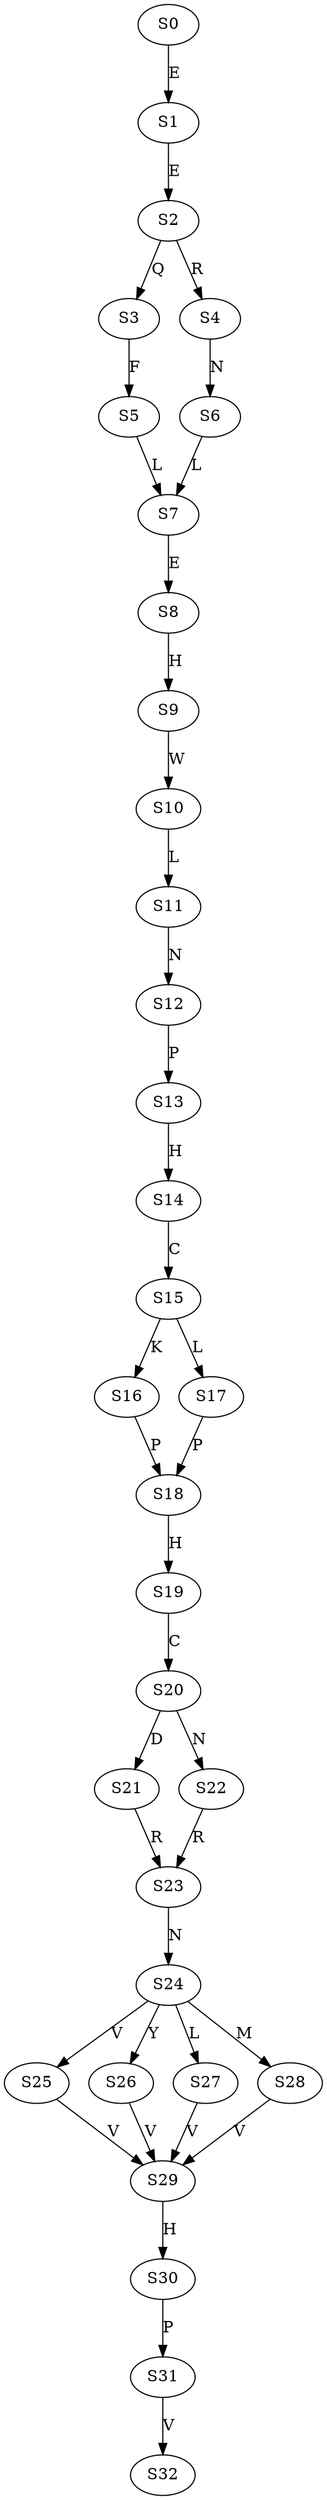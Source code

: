 strict digraph  {
	S0 -> S1 [ label = E ];
	S1 -> S2 [ label = E ];
	S2 -> S3 [ label = Q ];
	S2 -> S4 [ label = R ];
	S3 -> S5 [ label = F ];
	S4 -> S6 [ label = N ];
	S5 -> S7 [ label = L ];
	S6 -> S7 [ label = L ];
	S7 -> S8 [ label = E ];
	S8 -> S9 [ label = H ];
	S9 -> S10 [ label = W ];
	S10 -> S11 [ label = L ];
	S11 -> S12 [ label = N ];
	S12 -> S13 [ label = P ];
	S13 -> S14 [ label = H ];
	S14 -> S15 [ label = C ];
	S15 -> S16 [ label = K ];
	S15 -> S17 [ label = L ];
	S16 -> S18 [ label = P ];
	S17 -> S18 [ label = P ];
	S18 -> S19 [ label = H ];
	S19 -> S20 [ label = C ];
	S20 -> S21 [ label = D ];
	S20 -> S22 [ label = N ];
	S21 -> S23 [ label = R ];
	S22 -> S23 [ label = R ];
	S23 -> S24 [ label = N ];
	S24 -> S25 [ label = V ];
	S24 -> S26 [ label = Y ];
	S24 -> S27 [ label = L ];
	S24 -> S28 [ label = M ];
	S25 -> S29 [ label = V ];
	S26 -> S29 [ label = V ];
	S27 -> S29 [ label = V ];
	S28 -> S29 [ label = V ];
	S29 -> S30 [ label = H ];
	S30 -> S31 [ label = P ];
	S31 -> S32 [ label = V ];
}
